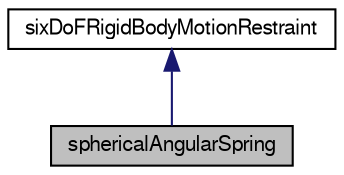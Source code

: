 digraph "sphericalAngularSpring"
{
  bgcolor="transparent";
  edge [fontname="FreeSans",fontsize="10",labelfontname="FreeSans",labelfontsize="10"];
  node [fontname="FreeSans",fontsize="10",shape=record];
  Node0 [label="sphericalAngularSpring",height=0.2,width=0.4,color="black", fillcolor="grey75", style="filled", fontcolor="black"];
  Node1 -> Node0 [dir="back",color="midnightblue",fontsize="10",style="solid",fontname="FreeSans"];
  Node1 [label="sixDoFRigidBodyMotionRestraint",height=0.2,width=0.4,color="black",URL="$a29514.html",tooltip="Base class for defining restraints for sixDoF motions. "];
}
